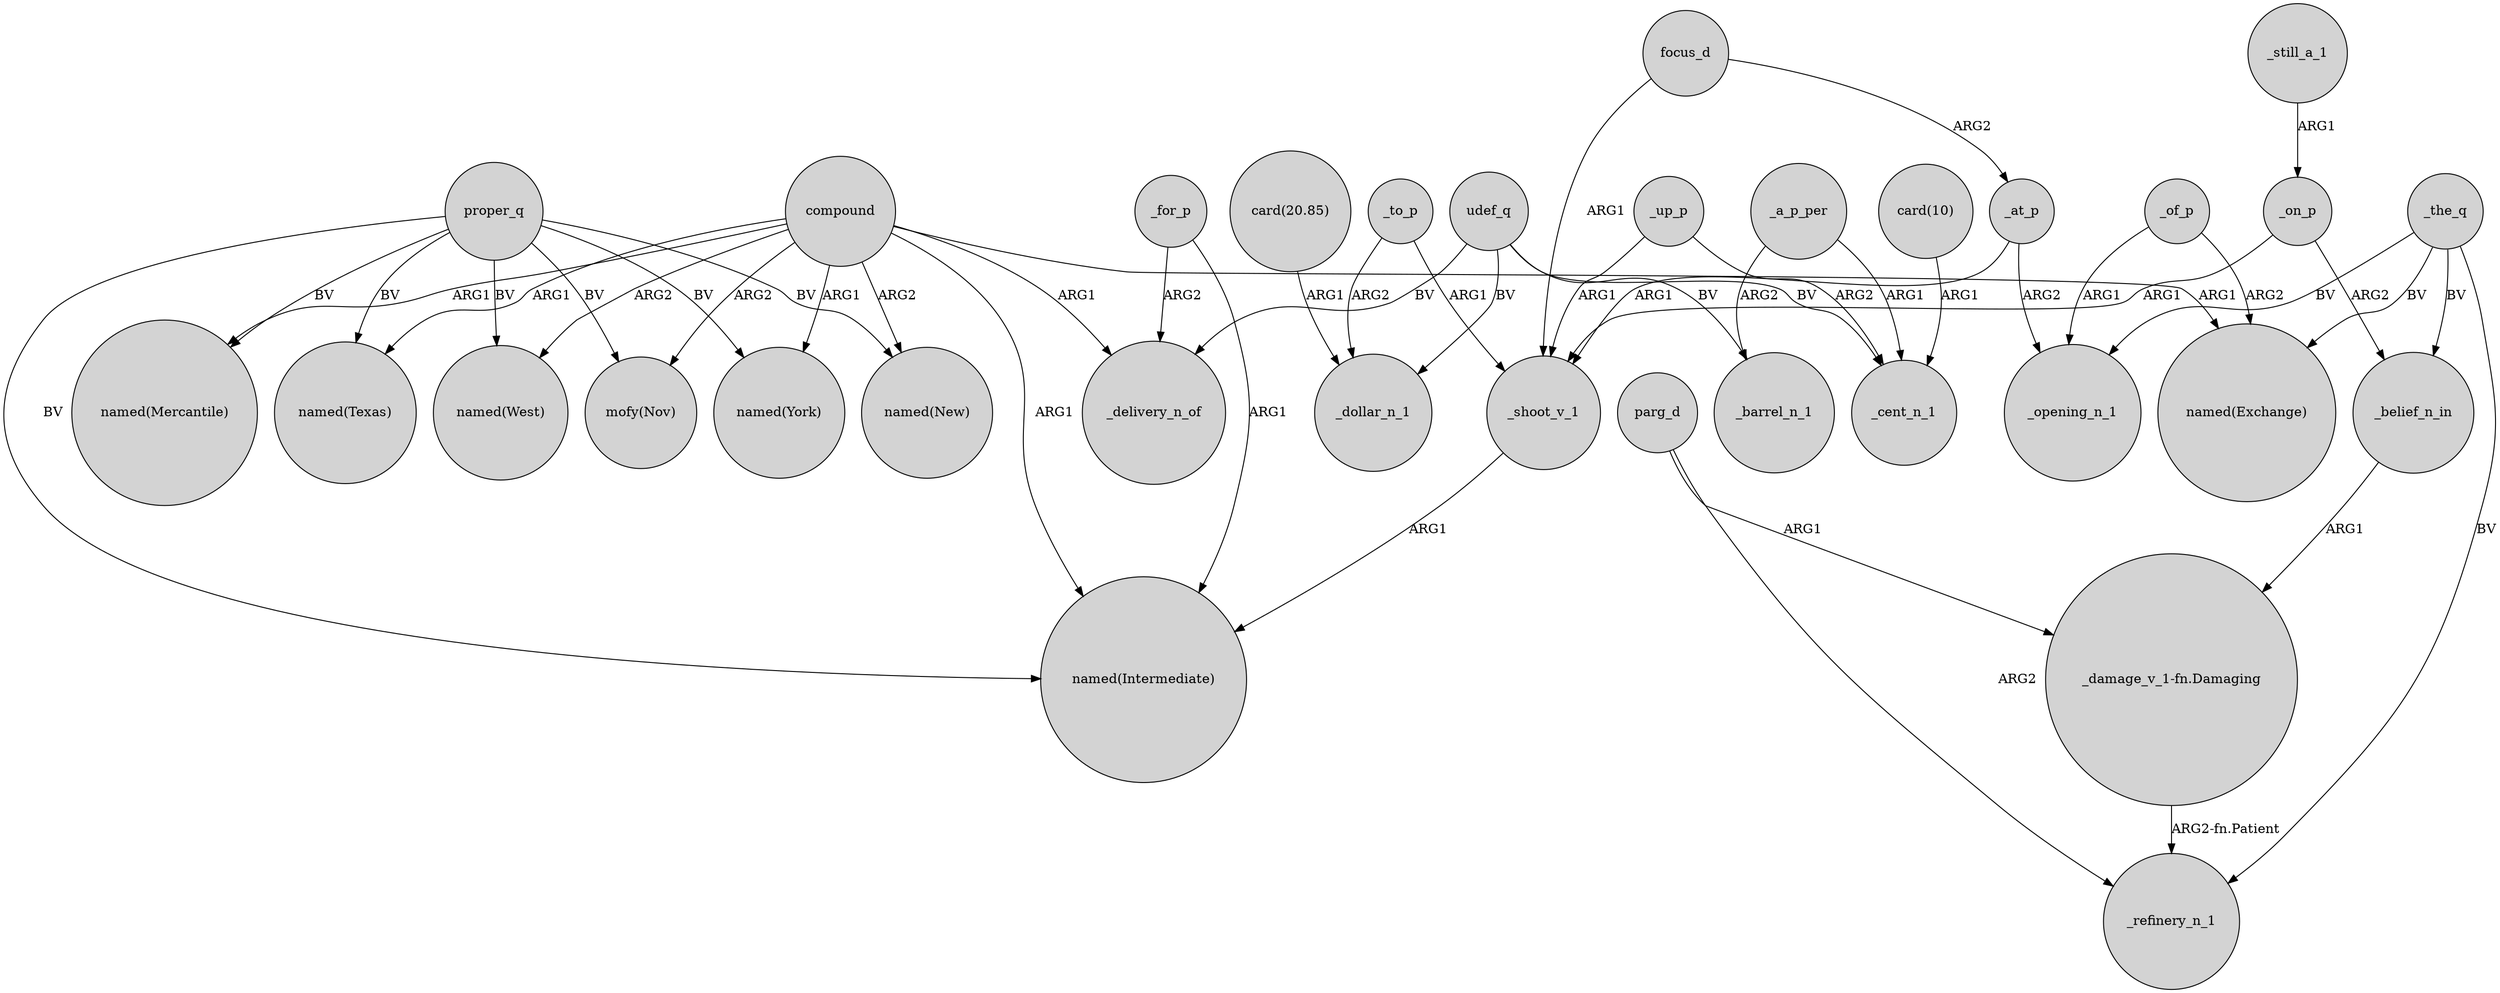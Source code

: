digraph {
	node [shape=circle style=filled]
	compound -> "named(West)" [label=ARG2]
	compound -> "named(Texas)" [label=ARG1]
	compound -> "named(New)" [label=ARG2]
	_to_p -> _dollar_n_1 [label=ARG2]
	proper_q -> "named(New)" [label=BV]
	"card(20.85)" -> _dollar_n_1 [label=ARG1]
	_at_p -> _shoot_v_1 [label=ARG1]
	udef_q -> _delivery_n_of [label=BV]
	proper_q -> "named(Intermediate)" [label=BV]
	_on_p -> _belief_n_in [label=ARG2]
	_the_q -> "named(Exchange)" [label=BV]
	"_damage_v_1-fn.Damaging" -> _refinery_n_1 [label="ARG2-fn.Patient"]
	_at_p -> _opening_n_1 [label=ARG2]
	_of_p -> _opening_n_1 [label=ARG1]
	proper_q -> "named(West)" [label=BV]
	focus_d -> _at_p [label=ARG2]
	proper_q -> "named(Mercantile)" [label=BV]
	proper_q -> "mofy(Nov)" [label=BV]
	_of_p -> "named(Exchange)" [label=ARG2]
	_the_q -> _opening_n_1 [label=BV]
	"card(10)" -> _cent_n_1 [label=ARG1]
	_a_p_per -> _barrel_n_1 [label=ARG2]
	_to_p -> _shoot_v_1 [label=ARG1]
	_for_p -> "named(Intermediate)" [label=ARG1]
	udef_q -> _cent_n_1 [label=BV]
	_on_p -> _shoot_v_1 [label=ARG1]
	parg_d -> "_damage_v_1-fn.Damaging" [label=ARG1]
	proper_q -> "named(Texas)" [label=BV]
	compound -> _delivery_n_of [label=ARG1]
	_up_p -> _shoot_v_1 [label=ARG1]
	compound -> "named(York)" [label=ARG1]
	compound -> "named(Mercantile)" [label=ARG1]
	compound -> "mofy(Nov)" [label=ARG2]
	_for_p -> _delivery_n_of [label=ARG2]
	compound -> "named(Exchange)" [label=ARG1]
	_a_p_per -> _cent_n_1 [label=ARG1]
	_still_a_1 -> _on_p [label=ARG1]
	focus_d -> _shoot_v_1 [label=ARG1]
	_shoot_v_1 -> "named(Intermediate)" [label=ARG1]
	_up_p -> _cent_n_1 [label=ARG2]
	udef_q -> _dollar_n_1 [label=BV]
	udef_q -> _barrel_n_1 [label=BV]
	parg_d -> _refinery_n_1 [label=ARG2]
	_belief_n_in -> "_damage_v_1-fn.Damaging" [label=ARG1]
	proper_q -> "named(York)" [label=BV]
	_the_q -> _belief_n_in [label=BV]
	_the_q -> _refinery_n_1 [label=BV]
	compound -> "named(Intermediate)" [label=ARG1]
}
